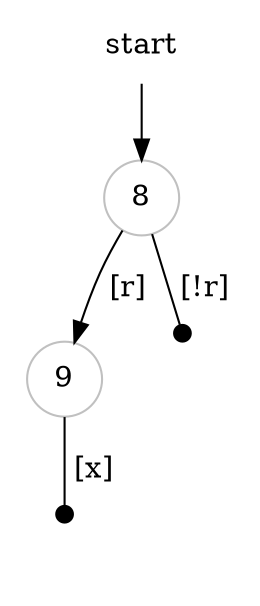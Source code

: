 /* ABW: */
digraph {
 
 rank = same;
 fontsize = 10;
 arrowType=open;
 
 node_8 [shape=plaintext label="start"]; node_8 -> 8;
 8 [shape=circle color=gray fixedsize=true];
 8 -> 9 [label=" [r] "];
 true_8 [shape=plaintext label=""];
 8 -> true_8 [label=" [!r] " arrowhead=dot];
 9 [shape=circle color=gray fixedsize=true];
 true_9 [shape=plaintext label=""];
 9 -> true_9 [label=" [x] " arrowhead=dot];
 
}

